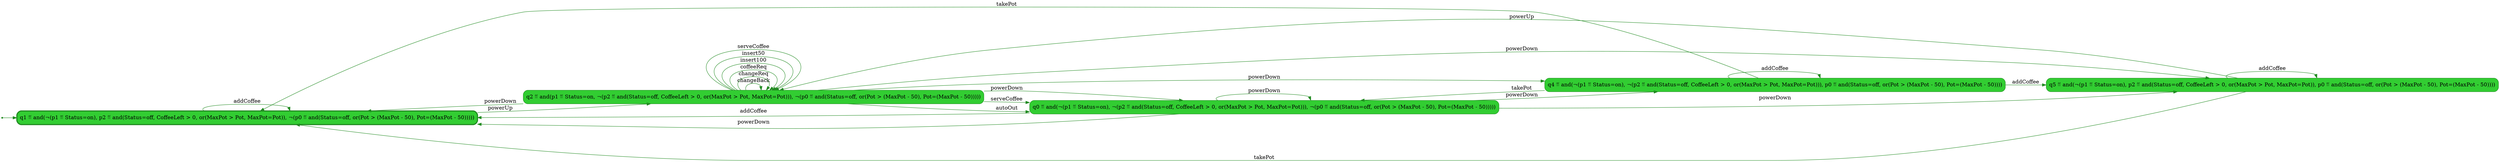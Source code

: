 digraph g {

	rankdir="LR"

	__invisible__[shape="point", color="forestgreen"]
	q1[label="q1 ≝ and(¬(p1 ≝ Status=on), p2 ≝ and(Status=off, CoffeeLeft > 0, or(MaxPot > Pot, MaxPot=Pot)), ¬(p0 ≝ and(Status=off, or(Pot > (MaxPot - 50), Pot=(MaxPot - 50)))))", shape="box", style="rounded, filled", color="forestgreen", fillcolor="limegreen", penwidth=3] // Initial
	q2[label="q2 ≝ and(p1 ≝ Status=on, ¬(p2 ≝ and(Status=off, CoffeeLeft > 0, or(MaxPot > Pot, MaxPot=Pot))), ¬(p0 ≝ and(Status=off, or(Pot > (MaxPot - 50), Pot=(MaxPot - 50)))))", shape="box", style="rounded, filled", color="forestgreen", fillcolor="limegreen"]
	q0[label="q0 ≝ and(¬(p1 ≝ Status=on), ¬(p2 ≝ and(Status=off, CoffeeLeft > 0, or(MaxPot > Pot, MaxPot=Pot))), ¬(p0 ≝ and(Status=off, or(Pot > (MaxPot - 50), Pot=(MaxPot - 50)))))", shape="box", style="rounded, filled", color="forestgreen", fillcolor="limegreen"]
	q4[label="q4 ≝ and(¬(p1 ≝ Status=on), ¬(p2 ≝ and(Status=off, CoffeeLeft > 0, or(MaxPot > Pot, MaxPot=Pot))), p0 ≝ and(Status=off, or(Pot > (MaxPot - 50), Pot=(MaxPot - 50))))", shape="box", style="rounded, filled", color="forestgreen", fillcolor="limegreen"]
	q5[label="q5 ≝ and(¬(p1 ≝ Status=on), p2 ≝ and(Status=off, CoffeeLeft > 0, or(MaxPot > Pot, MaxPot=Pot)), p0 ≝ and(Status=off, or(Pot > (MaxPot - 50), Pot=(MaxPot - 50))))", shape="box", style="rounded, filled", color="forestgreen", fillcolor="limegreen"]

	__invisible__ -> q1[color="forestgreen"]
	q1 -> q1[label="addCoffee", color="forestgreen"]
	q1 -> q2[label="powerUp", color="forestgreen"]
	q2 -> q2[label="changeBack", color="forestgreen"]
	q2 -> q2[label="changeReq", color="forestgreen"]
	q2 -> q2[label="coffeeReq", color="forestgreen"]
	q2 -> q2[label="insert100", color="forestgreen"]
	q2 -> q2[label="insert50", color="forestgreen"]
	q2 -> q2[label="serveCoffee", color="forestgreen"]
	q2 -> q0[label="autoOut", color="forestgreen"]
	q0 -> q0[label="powerDown", color="forestgreen"]
	q0 -> q1[label="addCoffee", color="forestgreen"]
	q0 -> q1[label="powerDown", color="forestgreen"]
	q0 -> q4[label="powerDown", color="forestgreen"]
	q4 -> q4[label="addCoffee", color="forestgreen"]
	q4 -> q0[label="takePot", color="forestgreen"]
	q4 -> q1[label="takePot", color="forestgreen"]
	q4 -> q5[label="addCoffee", color="forestgreen"]
	q5 -> q5[label="addCoffee", color="forestgreen"]
	q5 -> q1[label="takePot", color="forestgreen"]
	q5 -> q2[label="powerUp", color="forestgreen"]
	q0 -> q5[label="powerDown", color="forestgreen"]
	q2 -> q0[label="powerDown", color="forestgreen"]
	q2 -> q0[label="serveCoffee", color="forestgreen"]
	q2 -> q1[label="powerDown", color="forestgreen"]
	q2 -> q4[label="powerDown", color="forestgreen"]
	q2 -> q5[label="powerDown", color="forestgreen"]

}

